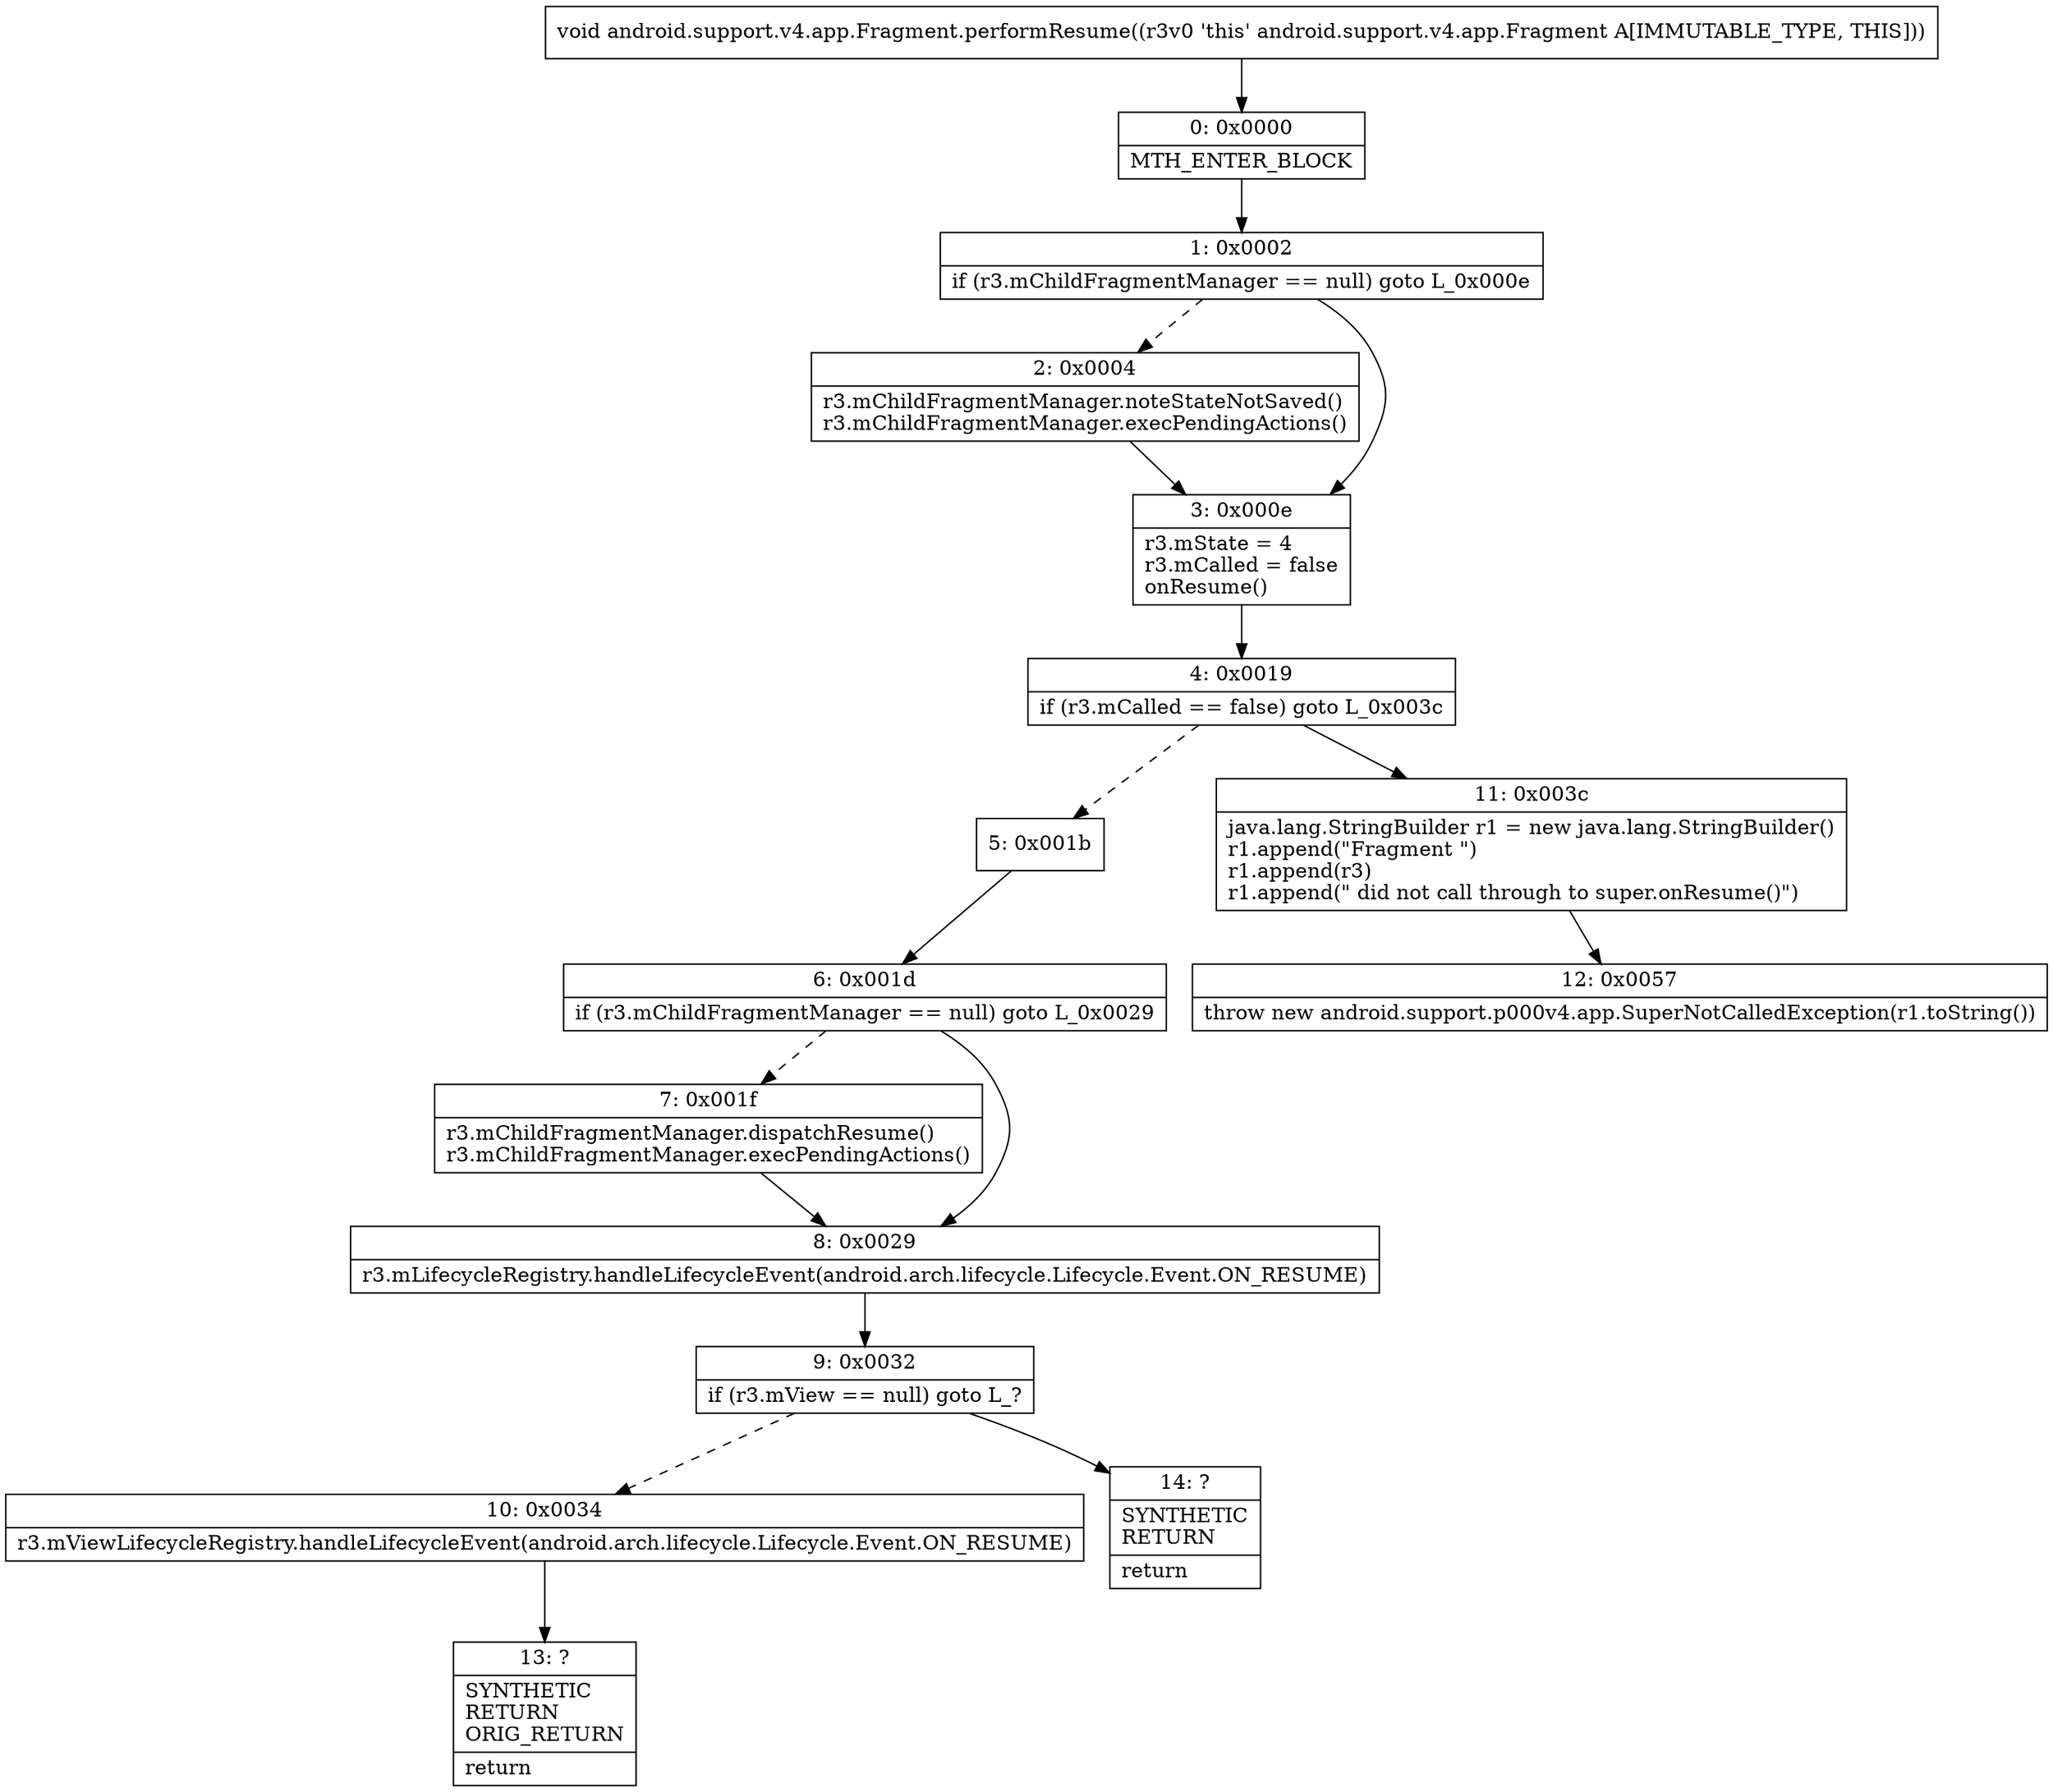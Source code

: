 digraph "CFG forandroid.support.v4.app.Fragment.performResume()V" {
Node_0 [shape=record,label="{0\:\ 0x0000|MTH_ENTER_BLOCK\l}"];
Node_1 [shape=record,label="{1\:\ 0x0002|if (r3.mChildFragmentManager == null) goto L_0x000e\l}"];
Node_2 [shape=record,label="{2\:\ 0x0004|r3.mChildFragmentManager.noteStateNotSaved()\lr3.mChildFragmentManager.execPendingActions()\l}"];
Node_3 [shape=record,label="{3\:\ 0x000e|r3.mState = 4\lr3.mCalled = false\lonResume()\l}"];
Node_4 [shape=record,label="{4\:\ 0x0019|if (r3.mCalled == false) goto L_0x003c\l}"];
Node_5 [shape=record,label="{5\:\ 0x001b}"];
Node_6 [shape=record,label="{6\:\ 0x001d|if (r3.mChildFragmentManager == null) goto L_0x0029\l}"];
Node_7 [shape=record,label="{7\:\ 0x001f|r3.mChildFragmentManager.dispatchResume()\lr3.mChildFragmentManager.execPendingActions()\l}"];
Node_8 [shape=record,label="{8\:\ 0x0029|r3.mLifecycleRegistry.handleLifecycleEvent(android.arch.lifecycle.Lifecycle.Event.ON_RESUME)\l}"];
Node_9 [shape=record,label="{9\:\ 0x0032|if (r3.mView == null) goto L_?\l}"];
Node_10 [shape=record,label="{10\:\ 0x0034|r3.mViewLifecycleRegistry.handleLifecycleEvent(android.arch.lifecycle.Lifecycle.Event.ON_RESUME)\l}"];
Node_11 [shape=record,label="{11\:\ 0x003c|java.lang.StringBuilder r1 = new java.lang.StringBuilder()\lr1.append(\"Fragment \")\lr1.append(r3)\lr1.append(\" did not call through to super.onResume()\")\l}"];
Node_12 [shape=record,label="{12\:\ 0x0057|throw new android.support.p000v4.app.SuperNotCalledException(r1.toString())\l}"];
Node_13 [shape=record,label="{13\:\ ?|SYNTHETIC\lRETURN\lORIG_RETURN\l|return\l}"];
Node_14 [shape=record,label="{14\:\ ?|SYNTHETIC\lRETURN\l|return\l}"];
MethodNode[shape=record,label="{void android.support.v4.app.Fragment.performResume((r3v0 'this' android.support.v4.app.Fragment A[IMMUTABLE_TYPE, THIS])) }"];
MethodNode -> Node_0;
Node_0 -> Node_1;
Node_1 -> Node_2[style=dashed];
Node_1 -> Node_3;
Node_2 -> Node_3;
Node_3 -> Node_4;
Node_4 -> Node_5[style=dashed];
Node_4 -> Node_11;
Node_5 -> Node_6;
Node_6 -> Node_7[style=dashed];
Node_6 -> Node_8;
Node_7 -> Node_8;
Node_8 -> Node_9;
Node_9 -> Node_10[style=dashed];
Node_9 -> Node_14;
Node_10 -> Node_13;
Node_11 -> Node_12;
}

